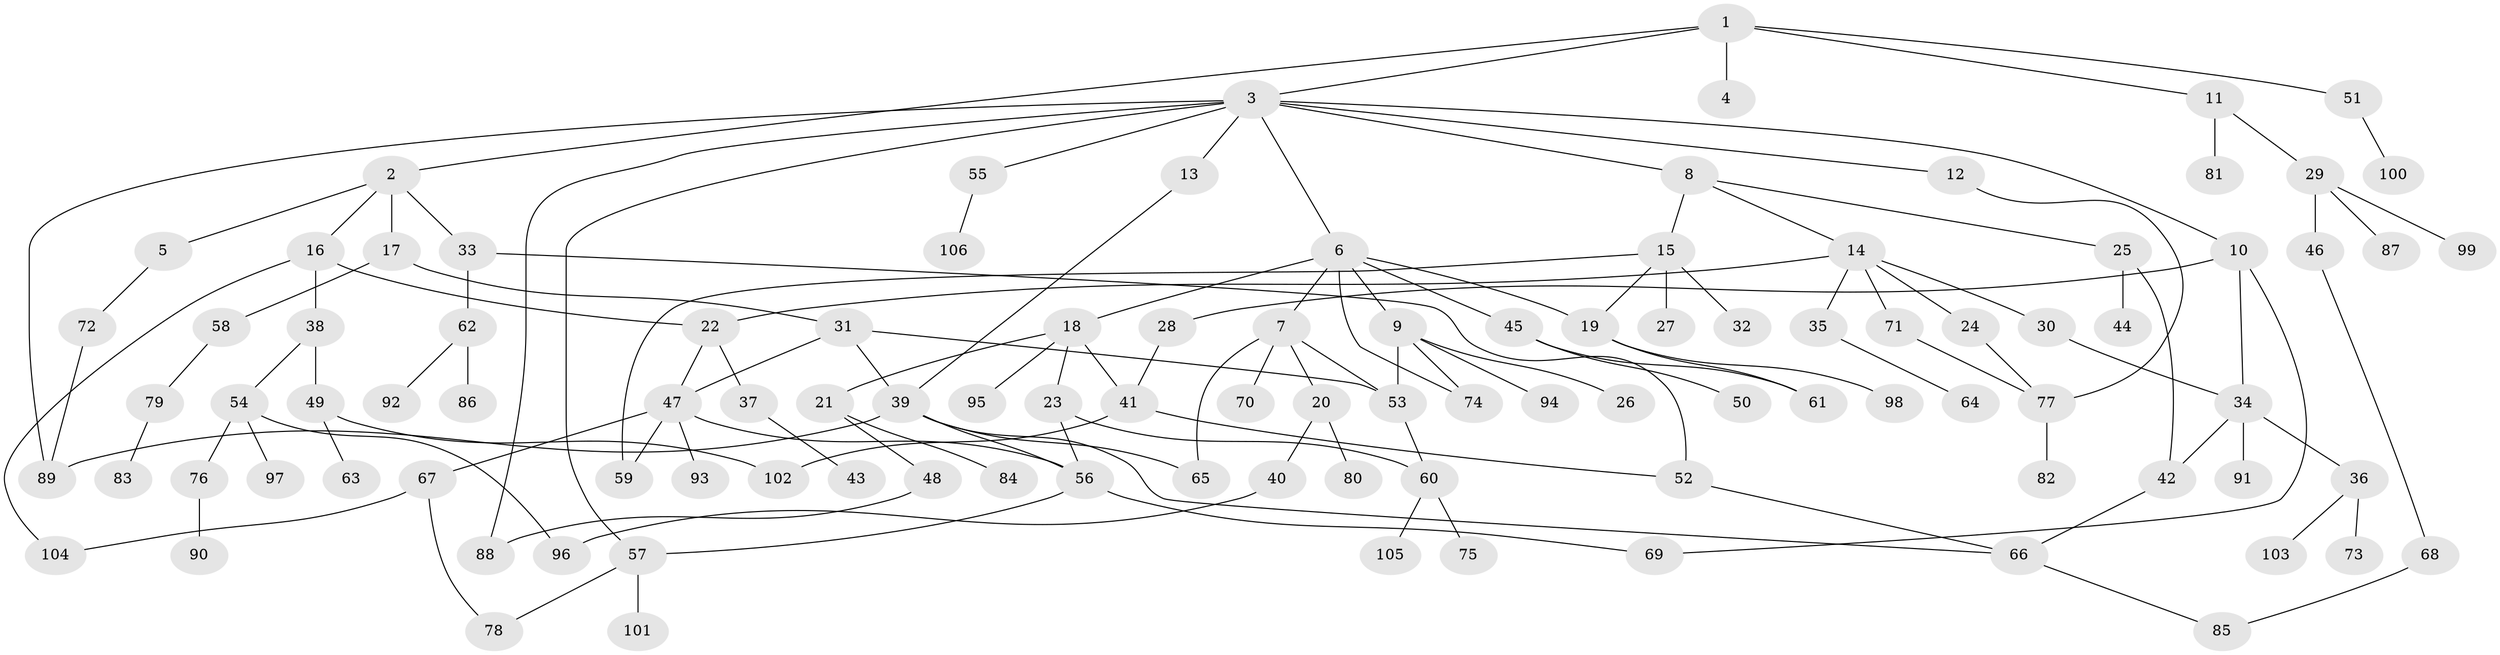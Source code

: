 // Generated by graph-tools (version 1.1) at 2025/13/03/09/25 04:13:18]
// undirected, 106 vertices, 136 edges
graph export_dot {
graph [start="1"]
  node [color=gray90,style=filled];
  1;
  2;
  3;
  4;
  5;
  6;
  7;
  8;
  9;
  10;
  11;
  12;
  13;
  14;
  15;
  16;
  17;
  18;
  19;
  20;
  21;
  22;
  23;
  24;
  25;
  26;
  27;
  28;
  29;
  30;
  31;
  32;
  33;
  34;
  35;
  36;
  37;
  38;
  39;
  40;
  41;
  42;
  43;
  44;
  45;
  46;
  47;
  48;
  49;
  50;
  51;
  52;
  53;
  54;
  55;
  56;
  57;
  58;
  59;
  60;
  61;
  62;
  63;
  64;
  65;
  66;
  67;
  68;
  69;
  70;
  71;
  72;
  73;
  74;
  75;
  76;
  77;
  78;
  79;
  80;
  81;
  82;
  83;
  84;
  85;
  86;
  87;
  88;
  89;
  90;
  91;
  92;
  93;
  94;
  95;
  96;
  97;
  98;
  99;
  100;
  101;
  102;
  103;
  104;
  105;
  106;
  1 -- 2;
  1 -- 3;
  1 -- 4;
  1 -- 11;
  1 -- 51;
  2 -- 5;
  2 -- 16;
  2 -- 17;
  2 -- 33;
  3 -- 6;
  3 -- 8;
  3 -- 10;
  3 -- 12;
  3 -- 13;
  3 -- 55;
  3 -- 57;
  3 -- 88;
  3 -- 89;
  5 -- 72;
  6 -- 7;
  6 -- 9;
  6 -- 18;
  6 -- 19;
  6 -- 45;
  6 -- 74;
  7 -- 20;
  7 -- 70;
  7 -- 53;
  7 -- 65;
  8 -- 14;
  8 -- 15;
  8 -- 25;
  9 -- 26;
  9 -- 53;
  9 -- 74;
  9 -- 94;
  10 -- 28;
  10 -- 69;
  10 -- 34;
  11 -- 29;
  11 -- 81;
  12 -- 77;
  13 -- 39;
  14 -- 22;
  14 -- 24;
  14 -- 30;
  14 -- 35;
  14 -- 71;
  15 -- 27;
  15 -- 32;
  15 -- 19;
  15 -- 59;
  16 -- 38;
  16 -- 104;
  16 -- 22;
  17 -- 31;
  17 -- 58;
  18 -- 21;
  18 -- 23;
  18 -- 95;
  18 -- 41;
  19 -- 98;
  19 -- 61;
  20 -- 40;
  20 -- 80;
  21 -- 48;
  21 -- 84;
  22 -- 37;
  22 -- 47;
  23 -- 60;
  23 -- 56;
  24 -- 77;
  25 -- 42;
  25 -- 44;
  28 -- 41;
  29 -- 46;
  29 -- 87;
  29 -- 99;
  30 -- 34;
  31 -- 47;
  31 -- 39;
  31 -- 53;
  33 -- 62;
  33 -- 52;
  34 -- 36;
  34 -- 91;
  34 -- 42;
  35 -- 64;
  36 -- 73;
  36 -- 103;
  37 -- 43;
  38 -- 49;
  38 -- 54;
  39 -- 56;
  39 -- 65;
  39 -- 89;
  39 -- 66;
  40 -- 96;
  41 -- 52;
  41 -- 102;
  42 -- 66;
  45 -- 50;
  45 -- 61;
  46 -- 68;
  47 -- 59;
  47 -- 67;
  47 -- 93;
  47 -- 56;
  48 -- 88;
  49 -- 63;
  49 -- 102;
  51 -- 100;
  52 -- 66;
  53 -- 60;
  54 -- 76;
  54 -- 96;
  54 -- 97;
  55 -- 106;
  56 -- 69;
  56 -- 57;
  57 -- 101;
  57 -- 78;
  58 -- 79;
  60 -- 75;
  60 -- 105;
  62 -- 86;
  62 -- 92;
  66 -- 85;
  67 -- 78;
  67 -- 104;
  68 -- 85;
  71 -- 77;
  72 -- 89;
  76 -- 90;
  77 -- 82;
  79 -- 83;
}
